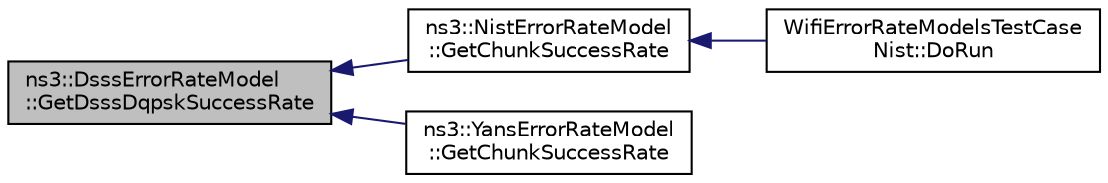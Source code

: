 digraph "ns3::DsssErrorRateModel::GetDsssDqpskSuccessRate"
{
  edge [fontname="Helvetica",fontsize="10",labelfontname="Helvetica",labelfontsize="10"];
  node [fontname="Helvetica",fontsize="10",shape=record];
  rankdir="LR";
  Node1 [label="ns3::DsssErrorRateModel\l::GetDsssDqpskSuccessRate",height=0.2,width=0.4,color="black", fillcolor="grey75", style="filled", fontcolor="black"];
  Node1 -> Node2 [dir="back",color="midnightblue",fontsize="10",style="solid"];
  Node2 [label="ns3::NistErrorRateModel\l::GetChunkSuccessRate",height=0.2,width=0.4,color="black", fillcolor="white", style="filled",URL="$da/d01/classns3_1_1NistErrorRateModel.html#a2316a2c287485d7cc81198c90b246bc0"];
  Node2 -> Node3 [dir="back",color="midnightblue",fontsize="10",style="solid"];
  Node3 [label="WifiErrorRateModelsTestCase\lNist::DoRun",height=0.2,width=0.4,color="black", fillcolor="white", style="filled",URL="$db/dee/classWifiErrorRateModelsTestCaseNist.html#ad5b8a5a3be038338f6bcbe0d52331c90",tooltip="Implementation to actually run this TestCase. "];
  Node1 -> Node4 [dir="back",color="midnightblue",fontsize="10",style="solid"];
  Node4 [label="ns3::YansErrorRateModel\l::GetChunkSuccessRate",height=0.2,width=0.4,color="black", fillcolor="white", style="filled",URL="$d2/dc1/classns3_1_1YansErrorRateModel.html#a9ee90c83f09b4a0a6d53e4df536beee1"];
}
